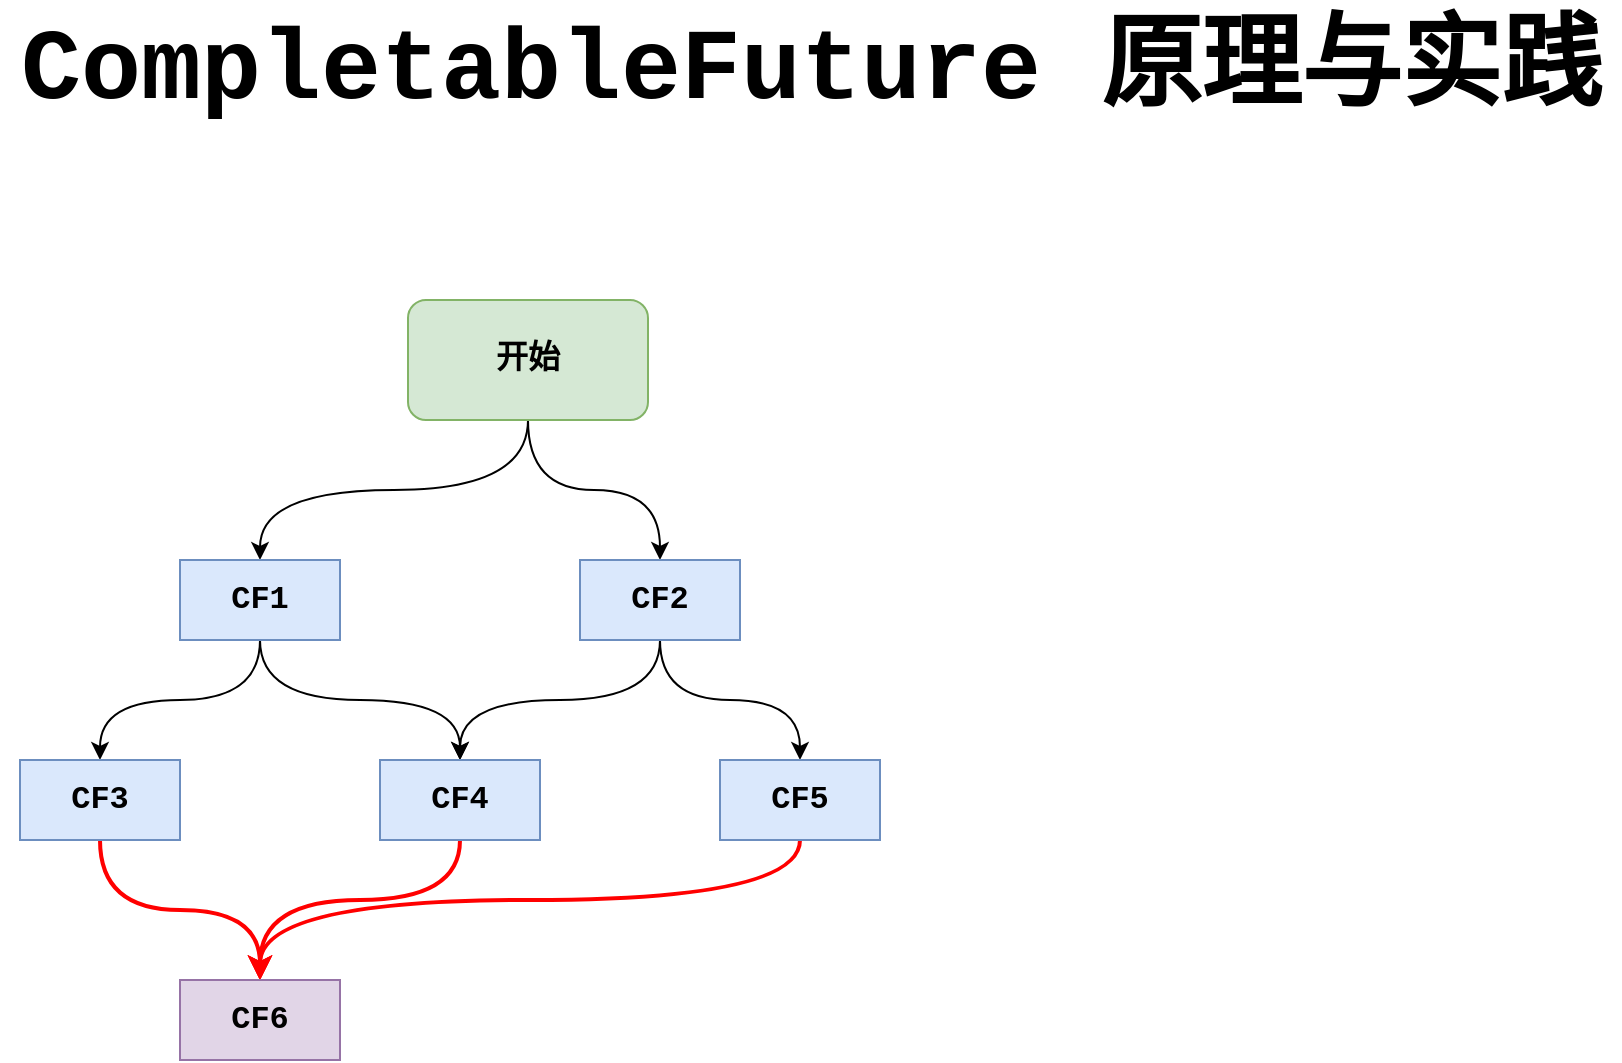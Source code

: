 <mxfile version="24.3.1" type="github">
  <diagram name="第 1 页" id="n8gh3nRVgvWFOPVfSvc9">
    <mxGraphModel dx="814" dy="478" grid="0" gridSize="10" guides="1" tooltips="1" connect="1" arrows="1" fold="1" page="0" pageScale="1" pageWidth="827" pageHeight="1169" math="0" shadow="0">
      <root>
        <mxCell id="0" />
        <mxCell id="1" parent="0" />
        <mxCell id="7y5uzgXovr3YGQjBSc8o-1" value="&lt;font face=&quot;Courier New&quot; style=&quot;font-size: 50px;&quot;&gt;&lt;b&gt;CompletableFuture 原理与实践&lt;/b&gt;&lt;/font&gt;" style="text;html=1;align=center;verticalAlign=middle;resizable=0;points=[];autosize=1;strokeColor=none;fillColor=none;" vertex="1" parent="1">
          <mxGeometry x="90" y="20" width="810" height="70" as="geometry" />
        </mxCell>
        <mxCell id="7y5uzgXovr3YGQjBSc8o-9" style="edgeStyle=orthogonalEdgeStyle;rounded=0;orthogonalLoop=1;jettySize=auto;html=1;curved=1;exitX=0.5;exitY=1;exitDx=0;exitDy=0;fontSize=16;fontStyle=1;fontFamily=Courier New;" edge="1" parent="1" source="7y5uzgXovr3YGQjBSc8o-2" target="7y5uzgXovr3YGQjBSc8o-3">
          <mxGeometry relative="1" as="geometry" />
        </mxCell>
        <mxCell id="7y5uzgXovr3YGQjBSc8o-10" style="edgeStyle=orthogonalEdgeStyle;rounded=0;orthogonalLoop=1;jettySize=auto;html=1;curved=1;fontSize=16;fontStyle=1;fontFamily=Courier New;" edge="1" parent="1" source="7y5uzgXovr3YGQjBSc8o-2" target="7y5uzgXovr3YGQjBSc8o-4">
          <mxGeometry relative="1" as="geometry" />
        </mxCell>
        <mxCell id="7y5uzgXovr3YGQjBSc8o-2" value="开始" style="rounded=1;whiteSpace=wrap;html=1;fontSize=16;fontStyle=1;fontFamily=Courier New;fillColor=#d5e8d4;strokeColor=#82b366;" vertex="1" parent="1">
          <mxGeometry x="294" y="170" width="120" height="60" as="geometry" />
        </mxCell>
        <mxCell id="7y5uzgXovr3YGQjBSc8o-11" style="edgeStyle=orthogonalEdgeStyle;rounded=0;orthogonalLoop=1;jettySize=auto;html=1;curved=1;fontSize=16;fontStyle=1;fontFamily=Courier New;fillColor=#dae8fc;strokeColor=#000000;" edge="1" parent="1" source="7y5uzgXovr3YGQjBSc8o-3" target="7y5uzgXovr3YGQjBSc8o-5">
          <mxGeometry relative="1" as="geometry" />
        </mxCell>
        <mxCell id="7y5uzgXovr3YGQjBSc8o-12" style="edgeStyle=orthogonalEdgeStyle;rounded=0;orthogonalLoop=1;jettySize=auto;html=1;curved=1;fontSize=16;fontStyle=1;fontFamily=Courier New;fillColor=#dae8fc;strokeColor=#000000;" edge="1" parent="1" source="7y5uzgXovr3YGQjBSc8o-3" target="7y5uzgXovr3YGQjBSc8o-6">
          <mxGeometry relative="1" as="geometry">
            <Array as="points">
              <mxPoint x="220" y="370" />
              <mxPoint x="320" y="370" />
            </Array>
          </mxGeometry>
        </mxCell>
        <mxCell id="7y5uzgXovr3YGQjBSc8o-3" value="CF1" style="rounded=0;whiteSpace=wrap;html=1;fontSize=16;fontStyle=1;fontFamily=Courier New;fillColor=#dae8fc;strokeColor=#6c8ebf;" vertex="1" parent="1">
          <mxGeometry x="180" y="300" width="80" height="40" as="geometry" />
        </mxCell>
        <mxCell id="7y5uzgXovr3YGQjBSc8o-13" style="edgeStyle=orthogonalEdgeStyle;rounded=0;orthogonalLoop=1;jettySize=auto;html=1;curved=1;fontSize=16;fontStyle=1;fontFamily=Courier New;fillColor=#dae8fc;strokeColor=#000000;" edge="1" parent="1" source="7y5uzgXovr3YGQjBSc8o-4" target="7y5uzgXovr3YGQjBSc8o-6">
          <mxGeometry relative="1" as="geometry">
            <Array as="points">
              <mxPoint x="420" y="370" />
              <mxPoint x="320" y="370" />
            </Array>
          </mxGeometry>
        </mxCell>
        <mxCell id="7y5uzgXovr3YGQjBSc8o-14" style="edgeStyle=orthogonalEdgeStyle;rounded=0;orthogonalLoop=1;jettySize=auto;html=1;curved=1;fontSize=16;fontStyle=1;fontFamily=Courier New;fillColor=#dae8fc;strokeColor=#000000;" edge="1" parent="1" source="7y5uzgXovr3YGQjBSc8o-4" target="7y5uzgXovr3YGQjBSc8o-7">
          <mxGeometry relative="1" as="geometry" />
        </mxCell>
        <mxCell id="7y5uzgXovr3YGQjBSc8o-4" value="CF2" style="rounded=0;whiteSpace=wrap;html=1;fontSize=16;fontStyle=1;fontFamily=Courier New;fillColor=#dae8fc;strokeColor=#6c8ebf;" vertex="1" parent="1">
          <mxGeometry x="380" y="300" width="80" height="40" as="geometry" />
        </mxCell>
        <mxCell id="7y5uzgXovr3YGQjBSc8o-15" style="edgeStyle=orthogonalEdgeStyle;rounded=0;orthogonalLoop=1;jettySize=auto;html=1;curved=1;fontSize=16;fontStyle=1;fontFamily=Courier New;strokeWidth=2;strokeColor=#FF0000;" edge="1" parent="1" source="7y5uzgXovr3YGQjBSc8o-5" target="7y5uzgXovr3YGQjBSc8o-8">
          <mxGeometry relative="1" as="geometry" />
        </mxCell>
        <mxCell id="7y5uzgXovr3YGQjBSc8o-5" value="CF3" style="rounded=0;whiteSpace=wrap;html=1;fontSize=16;fontStyle=1;fontFamily=Courier New;fillColor=#dae8fc;strokeColor=#6c8ebf;" vertex="1" parent="1">
          <mxGeometry x="100" y="400" width="80" height="40" as="geometry" />
        </mxCell>
        <mxCell id="7y5uzgXovr3YGQjBSc8o-16" style="edgeStyle=orthogonalEdgeStyle;rounded=0;orthogonalLoop=1;jettySize=auto;html=1;entryX=0.5;entryY=0;entryDx=0;entryDy=0;curved=1;fontSize=16;fontStyle=1;fontFamily=Courier New;strokeWidth=2;strokeColor=#FF0000;" edge="1" parent="1" source="7y5uzgXovr3YGQjBSc8o-6" target="7y5uzgXovr3YGQjBSc8o-8">
          <mxGeometry relative="1" as="geometry">
            <Array as="points">
              <mxPoint x="320" y="470" />
              <mxPoint x="220" y="470" />
            </Array>
          </mxGeometry>
        </mxCell>
        <mxCell id="7y5uzgXovr3YGQjBSc8o-6" value="CF4" style="rounded=0;whiteSpace=wrap;html=1;fontSize=16;fontStyle=1;fontFamily=Courier New;fillColor=#dae8fc;strokeColor=#6c8ebf;" vertex="1" parent="1">
          <mxGeometry x="280" y="400" width="80" height="40" as="geometry" />
        </mxCell>
        <mxCell id="7y5uzgXovr3YGQjBSc8o-17" style="edgeStyle=orthogonalEdgeStyle;rounded=0;orthogonalLoop=1;jettySize=auto;html=1;curved=1;fontSize=16;fontStyle=1;fontFamily=Courier New;strokeWidth=2;strokeColor=#FF0000;" edge="1" parent="1" source="7y5uzgXovr3YGQjBSc8o-7" target="7y5uzgXovr3YGQjBSc8o-8">
          <mxGeometry relative="1" as="geometry">
            <Array as="points">
              <mxPoint x="490" y="470" />
              <mxPoint x="220" y="470" />
            </Array>
          </mxGeometry>
        </mxCell>
        <mxCell id="7y5uzgXovr3YGQjBSc8o-7" value="CF5" style="rounded=0;whiteSpace=wrap;html=1;fontSize=16;fontStyle=1;fontFamily=Courier New;fillColor=#dae8fc;strokeColor=#6c8ebf;" vertex="1" parent="1">
          <mxGeometry x="450" y="400" width="80" height="40" as="geometry" />
        </mxCell>
        <mxCell id="7y5uzgXovr3YGQjBSc8o-8" value="CF6" style="rounded=0;whiteSpace=wrap;html=1;fontSize=16;fontStyle=1;fontFamily=Courier New;fillColor=#e1d5e7;strokeColor=#9673a6;" vertex="1" parent="1">
          <mxGeometry x="180" y="510" width="80" height="40" as="geometry" />
        </mxCell>
      </root>
    </mxGraphModel>
  </diagram>
</mxfile>

